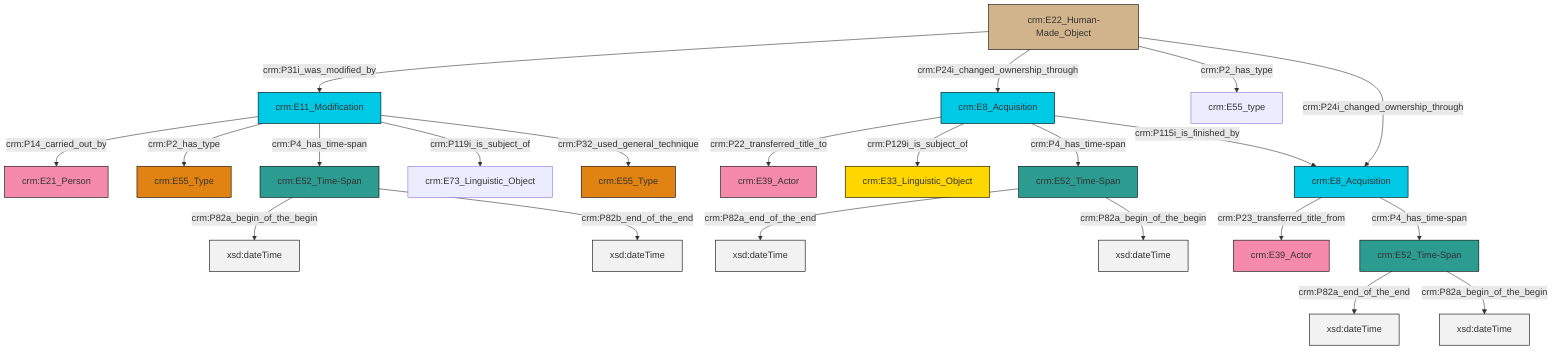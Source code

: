 graph TD
classDef Literal fill:#f2f2f2,stroke:#000000;
classDef CRM_Entity fill:#FFFFFF,stroke:#000000;
classDef Temporal_Entity fill:#00C9E6, stroke:#000000;
classDef Type fill:#E18312, stroke:#000000;
classDef Time-Span fill:#2C9C91, stroke:#000000;
classDef Appellation fill:#FFEB7F, stroke:#000000;
classDef Place fill:#008836, stroke:#000000;
classDef Persistent_Item fill:#B266B2, stroke:#000000;
classDef Conceptual_Object fill:#FFD700, stroke:#000000;
classDef Physical_Thing fill:#D2B48C, stroke:#000000;
classDef Actor fill:#f58aad, stroke:#000000;
classDef PC_Classes fill:#4ce600, stroke:#000000;
classDef Multi fill:#cccccc,stroke:#000000;

0["crm:E52_Time-Span"]:::Time-Span -->|crm:P82a_begin_of_the_begin| 1[xsd:dateTime]:::Literal
4["crm:E8_Acquisition"]:::Temporal_Entity -->|crm:P22_transferred_title_to| 2["crm:E39_Actor"]:::Actor
5["crm:E11_Modification"]:::Temporal_Entity -->|crm:P14_carried_out_by| 6["crm:E21_Person"]:::Actor
7["crm:E22_Human-Made_Object"]:::Physical_Thing -->|crm:P31i_was_modified_by| 5["crm:E11_Modification"]:::Temporal_Entity
8["crm:E52_Time-Span"]:::Time-Span -->|crm:P82a_end_of_the_end| 9[xsd:dateTime]:::Literal
7["crm:E22_Human-Made_Object"]:::Physical_Thing -->|crm:P24i_changed_ownership_through| 4["crm:E8_Acquisition"]:::Temporal_Entity
4["crm:E8_Acquisition"]:::Temporal_Entity -->|crm:P129i_is_subject_of| 10["crm:E33_Linguistic_Object"]:::Conceptual_Object
0["crm:E52_Time-Span"]:::Time-Span -->|crm:P82b_end_of_the_end| 14[xsd:dateTime]:::Literal
15["crm:E52_Time-Span"]:::Time-Span -->|crm:P82a_end_of_the_end| 16[xsd:dateTime]:::Literal
5["crm:E11_Modification"]:::Temporal_Entity -->|crm:P2_has_type| 17["crm:E55_Type"]:::Type
4["crm:E8_Acquisition"]:::Temporal_Entity -->|crm:P4_has_time-span| 8["crm:E52_Time-Span"]:::Time-Span
5["crm:E11_Modification"]:::Temporal_Entity -->|crm:P4_has_time-span| 0["crm:E52_Time-Span"]:::Time-Span
7["crm:E22_Human-Made_Object"]:::Physical_Thing -->|crm:P2_has_type| 25["crm:E55_type"]:::Default
4["crm:E8_Acquisition"]:::Temporal_Entity -->|crm:P115i_is_finished_by| 27["crm:E8_Acquisition"]:::Temporal_Entity
5["crm:E11_Modification"]:::Temporal_Entity -->|crm:P119i_is_subject_of| 30["crm:E73_Linguistic_Object"]:::Default
27["crm:E8_Acquisition"]:::Temporal_Entity -->|crm:P23_transferred_title_from| 11["crm:E39_Actor"]:::Actor
8["crm:E52_Time-Span"]:::Time-Span -->|crm:P82a_begin_of_the_begin| 32[xsd:dateTime]:::Literal
7["crm:E22_Human-Made_Object"]:::Physical_Thing -->|crm:P24i_changed_ownership_through| 27["crm:E8_Acquisition"]:::Temporal_Entity
5["crm:E11_Modification"]:::Temporal_Entity -->|crm:P32_used_general_technique| 23["crm:E55_Type"]:::Type
27["crm:E8_Acquisition"]:::Temporal_Entity -->|crm:P4_has_time-span| 15["crm:E52_Time-Span"]:::Time-Span
15["crm:E52_Time-Span"]:::Time-Span -->|crm:P82a_begin_of_the_begin| 33[xsd:dateTime]:::Literal